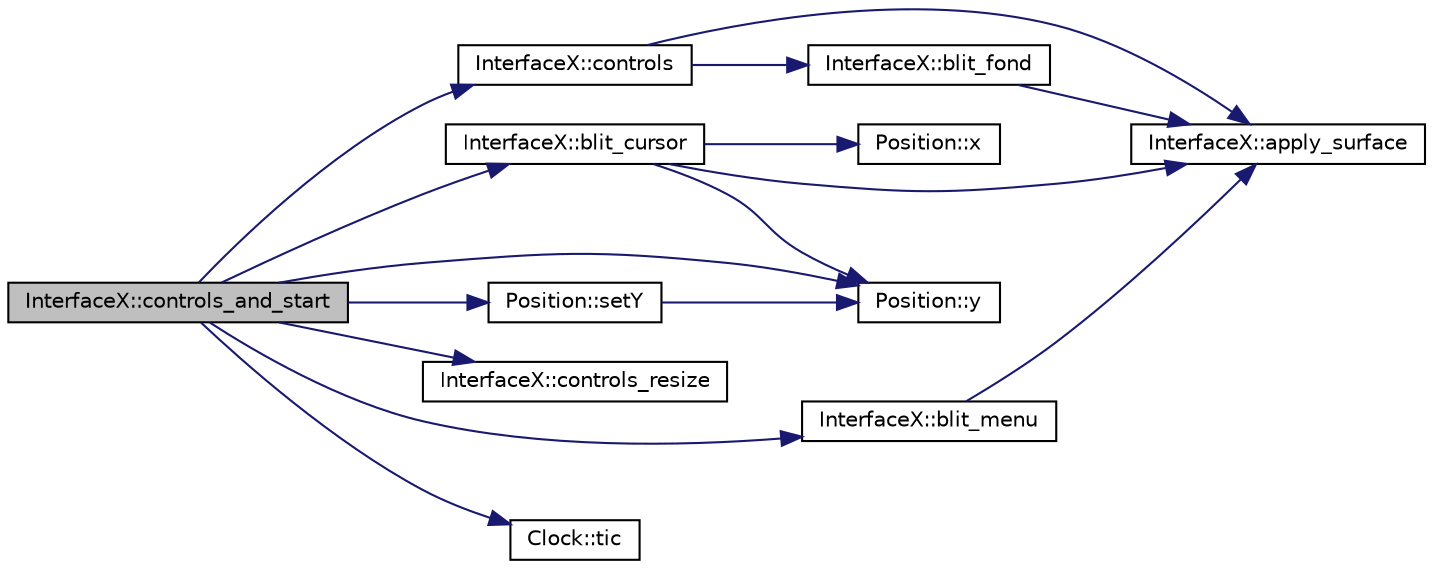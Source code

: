 digraph G
{
  bgcolor="transparent";
  edge [fontname="Helvetica",fontsize="10",labelfontname="Helvetica",labelfontsize="10"];
  node [fontname="Helvetica",fontsize="10",shape=record];
  rankdir=LR;
  Node1 [label="InterfaceX::controls_and_start",height=0.2,width=0.4,color="black", fillcolor="grey75", style="filled" fontcolor="black"];
  Node1 -> Node2 [color="midnightblue",fontsize="10",style="solid"];
  Node2 [label="InterfaceX::blit_cursor",height=0.2,width=0.4,color="black",URL="$a00011.html#acb5e4817b1b1b2c406c4b2e0c4bfa810"];
  Node2 -> Node3 [color="midnightblue",fontsize="10",style="solid"];
  Node3 [label="InterfaceX::apply_surface",height=0.2,width=0.4,color="black",URL="$a00011.html#a7b7e5b7ff85bbcaf82c5bc75d481118d"];
  Node2 -> Node4 [color="midnightblue",fontsize="10",style="solid"];
  Node4 [label="Position::x",height=0.2,width=0.4,color="black",URL="$a00014.html#a0841d002439a9ce95e6648743f40d304"];
  Node2 -> Node5 [color="midnightblue",fontsize="10",style="solid"];
  Node5 [label="Position::y",height=0.2,width=0.4,color="black",URL="$a00014.html#a6aefe2530c6dbb86834ab51a6efbad4a"];
  Node1 -> Node6 [color="midnightblue",fontsize="10",style="solid"];
  Node6 [label="InterfaceX::blit_menu",height=0.2,width=0.4,color="black",URL="$a00011.html#a673e0a32ae093bd4e4f07fa0ef2e3839"];
  Node6 -> Node3 [color="midnightblue",fontsize="10",style="solid"];
  Node1 -> Node7 [color="midnightblue",fontsize="10",style="solid"];
  Node7 [label="InterfaceX::controls",height=0.2,width=0.4,color="black",URL="$a00011.html#a518ceb8632ff76ce4a47e7a8955e82d1"];
  Node7 -> Node3 [color="midnightblue",fontsize="10",style="solid"];
  Node7 -> Node8 [color="midnightblue",fontsize="10",style="solid"];
  Node8 [label="InterfaceX::blit_fond",height=0.2,width=0.4,color="black",URL="$a00011.html#a568dd368bdd332b1ac867e8915bf2ff8"];
  Node8 -> Node3 [color="midnightblue",fontsize="10",style="solid"];
  Node1 -> Node9 [color="midnightblue",fontsize="10",style="solid"];
  Node9 [label="InterfaceX::controls_resize",height=0.2,width=0.4,color="black",URL="$a00011.html#a37bd38cd162a32848043875a181694df"];
  Node1 -> Node10 [color="midnightblue",fontsize="10",style="solid"];
  Node10 [label="Position::setY",height=0.2,width=0.4,color="black",URL="$a00014.html#a473274f1a3e4888f9c5e3eba0889a1ab"];
  Node10 -> Node5 [color="midnightblue",fontsize="10",style="solid"];
  Node1 -> Node11 [color="midnightblue",fontsize="10",style="solid"];
  Node11 [label="Clock::tic",height=0.2,width=0.4,color="black",URL="$a00003.html#ad8aff49c20fb41555b0b8bae79530c08"];
  Node1 -> Node5 [color="midnightblue",fontsize="10",style="solid"];
}
